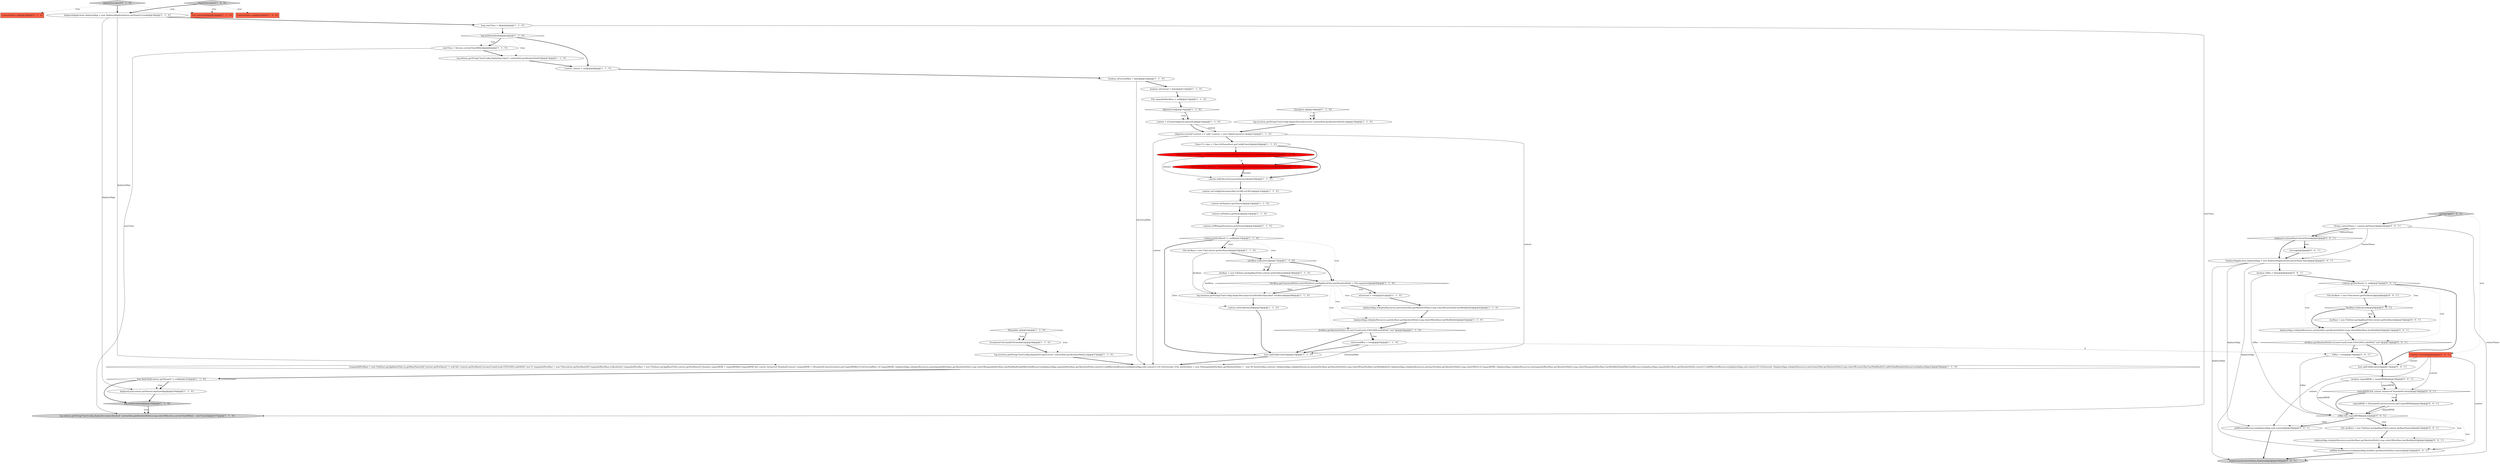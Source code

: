 digraph {
7 [style = filled, label = "long startTime = 0@@@4@@@['1', '1', '0']", fillcolor = white, shape = ellipse image = "AAA0AAABBB1BBB"];
34 [style = filled, label = "isExternal = true@@@41@@@['1', '1', '0']", fillcolor = white, shape = ellipse image = "AAA0AAABBB1BBB"];
66 [style = filled, label = "deployedApp.redeployResources.put(docBase.getAbsolutePath(),Long.valueOf(docBase.lastModified()))@@@24@@@['0', '0', '1']", fillcolor = white, shape = ellipse image = "AAA0AAABBB3BBB"];
45 [style = filled, label = "ContextName cn@@@2@@@['0', '1', '0']", fillcolor = tomato, shape = box image = "AAA0AAABBB2BBB"];
70 [style = filled, label = "unpackWAR && context instanceof StandardContext@@@19@@@['0', '0', '1']", fillcolor = white, shape = diamond image = "AAA0AAABBB3BBB"];
44 [style = filled, label = "log.warn(sm.getString(\"hostConfig.deployDescriptor.localDocBaseSpecified\",docBase))@@@49@@@['1', '1', '0']", fillcolor = white, shape = ellipse image = "AAA0AAABBB1BBB"];
32 [style = filled, label = "File docBase = new File(context.getDocBase())@@@36@@@['1', '1', '0']", fillcolor = white, shape = ellipse image = "AAA0AAABBB1BBB"];
53 [style = filled, label = "File docBase = new File(host.getAppBaseFile(),context.getBaseName())@@@23@@@['0', '0', '1']", fillcolor = white, shape = ellipse image = "AAA0AAABBB3BBB"];
23 [style = filled, label = "digesterLock@@@14@@@['1', '1', '0']", fillcolor = white, shape = diamond image = "AAA0AAABBB1BBB"];
22 [style = filled, label = "File expandedDocBase = null@@@12@@@['1', '1', '0']", fillcolor = white, shape = ellipse image = "AAA0AAABBB1BBB"];
19 [style = filled, label = "log.info(sm.getString(\"hostConfig.deployDescriptor\",contextXml.getAbsolutePath()))@@@7@@@['1', '1', '0']", fillcolor = white, shape = ellipse image = "AAA0AAABBB1BBB"];
55 [style = filled, label = "boolean isWar = false@@@6@@@['0', '0', '1']", fillcolor = white, shape = ellipse image = "AAA0AAABBB3BBB"];
58 [style = filled, label = "addWatchedResources(deployedApp,docBase.getAbsolutePath(),context)@@@25@@@['0', '0', '1']", fillcolor = white, shape = ellipse image = "AAA0AAABBB3BBB"];
21 [style = filled, label = "deployedApp.redeployResources.put(docBase.getAbsolutePath(),Long.valueOf(docBase.lastModified()))@@@43@@@['1', '1', '0']", fillcolor = white, shape = ellipse image = "AAA0AAABBB1BBB"];
20 [style = filled, label = "context.getDocBase() != null@@@35@@@['1', '1', '0']", fillcolor = white, shape = diamond image = "AAA0AAABBB1BBB"];
5 [style = filled, label = "startTime = System.currentTimeMillis()@@@6@@@['1', '1', '0']", fillcolor = white, shape = ellipse image = "AAA0AAABBB1BBB"];
0 [style = filled, label = "context.addLifecycleListener(listener)@@@30@@@['1', '1', '0']", fillcolor = white, shape = ellipse image = "AAA0AAABBB1BBB"];
57 [style = filled, label = "isWar && unpackWAR@@@22@@@['0', '0', '1']", fillcolor = white, shape = diamond image = "AAA0AAABBB3BBB"];
28 [style = filled, label = "!docBase.getCanonicalPath().startsWith(host.getAppBaseFile().getAbsolutePath() + File.separator)@@@40@@@['1', '1', '0']", fillcolor = white, shape = diamond image = "AAA0AAABBB1BBB"];
69 [style = filled, label = "Context context@@@2@@@['0', '0', '1']", fillcolor = tomato, shape = box image = "AAA0AAABBB3BBB"];
42 [style = filled, label = "DeployedApplication deployedApp = new DeployedApplication(cn.getName(),true)@@@3@@@['1', '1', '0']", fillcolor = white, shape = ellipse image = "AAA0AAABBB1BBB"];
27 [style = filled, label = "host.findChild(context.getName()) != null@@@103@@@['1', '1', '0']", fillcolor = white, shape = diamond image = "AAA0AAABBB1BBB"];
2 [style = filled, label = "log.isInfoEnabled()@@@106@@@['1', '1', '0']", fillcolor = lightgray, shape = diamond image = "AAA0AAABBB1BBB"];
35 [style = filled, label = "context.setWebappVersion(cn.getVersion())@@@34@@@['1', '1', '0']", fillcolor = white, shape = ellipse image = "AAA0AAABBB1BBB"];
41 [style = filled, label = "{digester.reset()if (context == null) {context = new FailedContext()}}@@@21@@@['1', '1', '0']", fillcolor = white, shape = ellipse image = "AAA0AAABBB1BBB"];
65 [style = filled, label = "!docBase.isAbsolute()@@@9@@@['0', '0', '1']", fillcolor = white, shape = diamond image = "AAA0AAABBB3BBB"];
39 [style = filled, label = "{expandedDocBase = new File(host.getAppBaseFile(),cn.getBaseName())if (context.getDocBase() != null && !context.getDocBase().toLowerCase(Locale.ENGLISH).endsWith(\".war\")) {expandedDocBase = new File(context.getDocBase())if (!expandedDocBase.isAbsolute()) {expandedDocBase = new File(host.getAppBaseFile(),context.getDocBase())}}boolean unpackWAR = unpackWARsif (unpackWAR && context instanceof StandardContext) {unpackWAR = ((StandardContext)context).getUnpackWAR()}if (isExternalWar) {if (unpackWAR) {deployedApp.redeployResources.put(expandedDocBase.getAbsolutePath(),Long.valueOf(expandedDocBase.lastModified()))addWatchedResources(deployedApp,expandedDocBase.getAbsolutePath(),context)}{addWatchedResources(deployedApp,null,context)}}{if (!isExternal) {File warDocBase = new File(expandedDocBase.getAbsolutePath() + \".war\")if (warDocBase.exists()) {deployedApp.redeployResources.put(warDocBase.getAbsolutePath(),Long.valueOf(warDocBase.lastModified()))}{deployedApp.redeployResources.put(warDocBase.getAbsolutePath(),Long.valueOf(0))}}if (unpackWAR) {deployedApp.redeployResources.put(expandedDocBase.getAbsolutePath(),Long.valueOf(expandedDocBase.lastModified()))addWatchedResources(deployedApp,expandedDocBase.getAbsolutePath(),context)}{addWatchedResources(deployedApp,null,context)}if (!isExternal) {deployedApp.redeployResources.put(contextXml.getAbsolutePath(),Long.valueOf(contextXml.lastModified()))}}addGlobalRedeployResources(deployedApp)}@@@59@@@['1', '1', '0']", fillcolor = white, shape = ellipse image = "AAA0AAABBB1BBB"];
50 [style = filled, label = "manageApp['0', '0', '1']", fillcolor = lightgray, shape = diamond image = "AAA0AAABBB3BBB"];
47 [style = filled, label = "deployDescriptor['0', '1', '0']", fillcolor = lightgray, shape = diamond image = "AAA0AAABBB2BBB"];
30 [style = filled, label = "deployedApp.redeployResources.put(contextXml.getAbsolutePath(),Long.valueOf(contextXml.lastModified()))@@@42@@@['1', '1', '0']", fillcolor = white, shape = ellipse image = "AAA0AAABBB1BBB"];
11 [style = filled, label = "log.isInfoEnabled()@@@5@@@['1', '1', '0']", fillcolor = white, shape = diamond image = "AAA0AAABBB1BBB"];
1 [style = filled, label = "LifecycleListener listener = (LifecycleListener)clazz.getDeclaredConstructor().newInstance()@@@29@@@['1', '0', '0']", fillcolor = red, shape = ellipse image = "AAA1AAABBB1BBB"];
9 [style = filled, label = "Class<?> clazz = Class.forName(host.getConfigClass())@@@28@@@['1', '1', '0']", fillcolor = white, shape = ellipse image = "AAA0AAABBB1BBB"];
16 [style = filled, label = "deployed.put(context.getName(),deployedApp)@@@104@@@['1', '1', '0']", fillcolor = white, shape = ellipse image = "AAA0AAABBB1BBB"];
14 [style = filled, label = "docBase.getAbsolutePath().toLowerCase(Locale.ENGLISH).endsWith(\".war\")@@@44@@@['1', '1', '0']", fillcolor = white, shape = diamond image = "AAA0AAABBB1BBB"];
24 [style = filled, label = "ContextName cn@@@2@@@['1', '0', '0']", fillcolor = tomato, shape = box image = "AAA0AAABBB1BBB"];
26 [style = filled, label = "host.addChild(context)@@@53@@@['1', '1', '0']", fillcolor = white, shape = ellipse image = "AAA0AAABBB1BBB"];
40 [style = filled, label = "context.setName(cn.getName())@@@32@@@['1', '1', '0']", fillcolor = white, shape = ellipse image = "AAA0AAABBB1BBB"];
33 [style = filled, label = "ExceptionUtils.handleThrowable(t)@@@56@@@['1', '1', '0']", fillcolor = white, shape = ellipse image = "AAA0AAABBB1BBB"];
59 [style = filled, label = "deployed.containsKey(contextName)@@@4@@@['0', '0', '1']", fillcolor = white, shape = diamond image = "AAA0AAABBB3BBB"];
31 [style = filled, label = "deployDescriptor['1', '0', '0']", fillcolor = lightgray, shape = diamond image = "AAA0AAABBB1BBB"];
4 [style = filled, label = "boolean isExternal = false@@@11@@@['1', '1', '0']", fillcolor = white, shape = ellipse image = "AAA0AAABBB1BBB"];
38 [style = filled, label = "context.setDocBase(null)@@@50@@@['1', '1', '0']", fillcolor = white, shape = ellipse image = "AAA0AAABBB1BBB"];
54 [style = filled, label = "boolean unpackWAR = unpackWARs@@@18@@@['0', '0', '1']", fillcolor = white, shape = ellipse image = "AAA0AAABBB3BBB"];
37 [style = filled, label = "File contextXml@@@2@@@['1', '1', '0']", fillcolor = tomato, shape = box image = "AAA0AAABBB1BBB"];
12 [style = filled, label = "log.error(sm.getString(\"hostConfig.deployDescriptor.error\",contextXml.getAbsolutePath()),e)@@@19@@@['1', '1', '0']", fillcolor = white, shape = ellipse image = "AAA0AAABBB1BBB"];
29 [style = filled, label = "log.error(sm.getString(\"hostConfig.deployDescriptor.error\",contextXml.getAbsolutePath()),t)@@@57@@@['1', '1', '0']", fillcolor = white, shape = ellipse image = "AAA0AAABBB1BBB"];
17 [style = filled, label = "context.setPath(cn.getPath())@@@33@@@['1', '1', '0']", fillcolor = white, shape = ellipse image = "AAA0AAABBB1BBB"];
18 [style = filled, label = "!docBase.isAbsolute()@@@37@@@['1', '1', '0']", fillcolor = white, shape = diamond image = "AAA0AAABBB1BBB"];
48 [style = filled, label = "docBase.getAbsolutePath().toLowerCase(Locale.ENGLISH).endsWith(\".war\")@@@13@@@['0', '0', '1']", fillcolor = white, shape = diamond image = "AAA0AAABBB3BBB"];
51 [style = filled, label = "String contextName = context.getName()@@@3@@@['0', '0', '1']", fillcolor = white, shape = ellipse image = "AAA0AAABBB3BBB"];
56 [style = filled, label = "DeployedApplication deployedApp = new DeployedApplication(contextName,false)@@@5@@@['0', '0', '1']", fillcolor = white, shape = ellipse image = "AAA0AAABBB3BBB"];
62 [style = filled, label = "deployed.put(contextName,deployedApp)@@@30@@@['0', '0', '1']", fillcolor = lightgray, shape = ellipse image = "AAA0AAABBB3BBB"];
10 [style = filled, label = "context.setConfigFile(contextXml.toURI().toURL())@@@31@@@['1', '1', '0']", fillcolor = white, shape = ellipse image = "AAA0AAABBB1BBB"];
6 [style = filled, label = "context = (Context)digester.parse(fis)@@@16@@@['1', '1', '0']", fillcolor = white, shape = ellipse image = "AAA0AAABBB1BBB"];
15 [style = filled, label = "log.info(sm.getString(\"hostConfig.deployDescriptor.finished\",contextXml.getAbsolutePath(),Long.valueOf(System.currentTimeMillis() - startTime)))@@@107@@@['1', '1', '0']", fillcolor = lightgray, shape = ellipse image = "AAA0AAABBB1BBB"];
60 [style = filled, label = "context.getDocBase() != null@@@7@@@['0', '0', '1']", fillcolor = white, shape = diamond image = "AAA0AAABBB3BBB"];
43 [style = filled, label = "Exception e@@@18@@@['1', '1', '0']", fillcolor = white, shape = diamond image = "AAA0AAABBB1BBB"];
36 [style = filled, label = "isExternalWar = true@@@45@@@['1', '1', '0']", fillcolor = white, shape = ellipse image = "AAA0AAABBB1BBB"];
8 [style = filled, label = "docBase = new File(host.getAppBaseFile(),context.getDocBase())@@@38@@@['1', '1', '0']", fillcolor = white, shape = ellipse image = "AAA0AAABBB1BBB"];
25 [style = filled, label = "Throwable t@@@55@@@['1', '1', '0']", fillcolor = white, shape = diamond image = "AAA0AAABBB1BBB"];
64 [style = filled, label = "return@@@4@@@['0', '0', '1']", fillcolor = white, shape = ellipse image = "AAA0AAABBB3BBB"];
3 [style = filled, label = "Context context = null@@@9@@@['1', '1', '0']", fillcolor = white, shape = ellipse image = "AAA0AAABBB1BBB"];
67 [style = filled, label = "deployedApp.redeployResources.put(docBase.getAbsolutePath(),Long.valueOf(docBase.lastModified()))@@@12@@@['0', '0', '1']", fillcolor = white, shape = ellipse image = "AAA0AAABBB3BBB"];
71 [style = filled, label = "File docBase = new File(context.getDocBase())@@@8@@@['0', '0', '1']", fillcolor = white, shape = ellipse image = "AAA0AAABBB3BBB"];
68 [style = filled, label = "docBase = new File(host.getAppBaseFile(),context.getDocBase())@@@10@@@['0', '0', '1']", fillcolor = white, shape = ellipse image = "AAA0AAABBB3BBB"];
46 [style = filled, label = "LifecycleListener listener = (LifecycleListener)clazz.getConstructor().newInstance()@@@29@@@['0', '1', '0']", fillcolor = red, shape = ellipse image = "AAA1AAABBB2BBB"];
61 [style = filled, label = "isWar = true@@@14@@@['0', '0', '1']", fillcolor = white, shape = ellipse image = "AAA0AAABBB3BBB"];
13 [style = filled, label = "boolean isExternalWar = false@@@10@@@['1', '1', '0']", fillcolor = white, shape = ellipse image = "AAA0AAABBB1BBB"];
63 [style = filled, label = "host.addChild(context)@@@17@@@['0', '0', '1']", fillcolor = white, shape = ellipse image = "AAA0AAABBB3BBB"];
49 [style = filled, label = "addWatchedResources(deployedApp,null,context)@@@28@@@['0', '0', '1']", fillcolor = white, shape = ellipse image = "AAA0AAABBB3BBB"];
52 [style = filled, label = "unpackWAR = ((StandardContext)context).getUnpackWAR()@@@20@@@['0', '0', '1']", fillcolor = white, shape = ellipse image = "AAA0AAABBB3BBB"];
65->67 [style = bold, label=""];
46->0 [style = bold, label=""];
25->33 [style = bold, label=""];
60->48 [style = dotted, label="true"];
28->21 [style = dotted, label="true"];
20->26 [style = bold, label=""];
67->48 [style = bold, label=""];
8->44 [style = solid, label="docBase"];
28->14 [style = dotted, label="true"];
2->15 [style = dotted, label="true"];
60->71 [style = bold, label=""];
41->9 [style = bold, label=""];
48->61 [style = bold, label=""];
42->39 [style = solid, label="deployedApp"];
25->29 [style = dotted, label="true"];
47->37 [style = dotted, label="true"];
57->66 [style = dotted, label="true"];
56->62 [style = solid, label="deployedApp"];
28->30 [style = dotted, label="true"];
58->62 [style = bold, label=""];
69->58 [style = solid, label="context"];
65->68 [style = bold, label=""];
2->15 [style = bold, label=""];
6->41 [style = bold, label=""];
60->63 [style = bold, label=""];
20->18 [style = dotted, label="true"];
70->57 [style = bold, label=""];
38->26 [style = bold, label=""];
1->0 [style = solid, label="listener"];
42->16 [style = solid, label="deployedApp"];
28->38 [style = dotted, label="false"];
32->18 [style = bold, label=""];
69->70 [style = solid, label="context"];
71->65 [style = bold, label=""];
19->3 [style = bold, label=""];
27->2 [style = bold, label=""];
17->35 [style = bold, label=""];
55->60 [style = bold, label=""];
8->28 [style = bold, label=""];
59->64 [style = bold, label=""];
7->11 [style = bold, label=""];
43->12 [style = dotted, label="true"];
51->56 [style = solid, label="contextName"];
29->39 [style = bold, label=""];
35->20 [style = bold, label=""];
63->54 [style = bold, label=""];
11->5 [style = dotted, label="true"];
18->8 [style = dotted, label="true"];
1->0 [style = bold, label=""];
27->16 [style = bold, label=""];
49->62 [style = bold, label=""];
22->23 [style = bold, label=""];
18->28 [style = bold, label=""];
44->38 [style = bold, label=""];
56->49 [style = solid, label="deployedApp"];
33->29 [style = bold, label=""];
12->41 [style = bold, label=""];
61->57 [style = solid, label="isWar"];
43->12 [style = bold, label=""];
1->46 [style = dashed, label="0"];
40->17 [style = bold, label=""];
69->63 [style = solid, label="context"];
13->39 [style = solid, label="isExternalWar"];
42->7 [style = bold, label=""];
11->19 [style = dotted, label="true"];
56->58 [style = solid, label="deployedApp"];
9->1 [style = bold, label=""];
59->56 [style = bold, label=""];
61->63 [style = bold, label=""];
54->70 [style = bold, label=""];
4->22 [style = bold, label=""];
57->53 [style = bold, label=""];
28->34 [style = dotted, label="true"];
14->36 [style = bold, label=""];
47->42 [style = bold, label=""];
70->52 [style = dotted, label="true"];
69->49 [style = solid, label="context"];
9->46 [style = bold, label=""];
41->26 [style = solid, label="context"];
32->44 [style = solid, label="docBase"];
65->68 [style = dotted, label="true"];
66->58 [style = bold, label=""];
5->19 [style = bold, label=""];
59->64 [style = dotted, label="true"];
31->42 [style = bold, label=""];
11->5 [style = bold, label=""];
57->53 [style = dotted, label="true"];
30->21 [style = bold, label=""];
54->70 [style = solid, label="unpackWAR"];
57->58 [style = dotted, label="true"];
11->3 [style = bold, label=""];
23->6 [style = bold, label=""];
7->15 [style = solid, label="startTime"];
10->40 [style = bold, label=""];
51->59 [style = solid, label="contextName"];
18->8 [style = bold, label=""];
57->49 [style = dotted, label="false"];
51->62 [style = solid, label="contextName"];
36->39 [style = solid, label="isExternalWar"];
21->14 [style = bold, label=""];
27->16 [style = dotted, label="true"];
25->33 [style = dotted, label="true"];
31->37 [style = dotted, label="true"];
68->67 [style = bold, label=""];
28->34 [style = bold, label=""];
23->6 [style = dotted, label="true"];
41->39 [style = solid, label="context"];
47->45 [style = dotted, label="true"];
50->69 [style = dotted, label="true"];
20->32 [style = bold, label=""];
60->65 [style = dotted, label="true"];
5->15 [style = solid, label="startTime"];
36->26 [style = bold, label=""];
46->0 [style = solid, label="listener"];
48->61 [style = dotted, label="true"];
39->27 [style = bold, label=""];
16->2 [style = bold, label=""];
60->67 [style = dotted, label="true"];
34->30 [style = bold, label=""];
26->39 [style = bold, label=""];
55->57 [style = solid, label="isWar"];
14->36 [style = dotted, label="true"];
6->41 [style = solid, label="context"];
52->57 [style = solid, label="unpackWAR"];
60->71 [style = dotted, label="true"];
51->59 [style = bold, label=""];
14->26 [style = bold, label=""];
0->10 [style = bold, label=""];
64->56 [style = bold, label=""];
28->44 [style = dotted, label="false"];
20->28 [style = dotted, label="true"];
53->66 [style = bold, label=""];
50->51 [style = bold, label=""];
36->61 [style = dashed, label="0"];
70->52 [style = bold, label=""];
28->44 [style = bold, label=""];
3->13 [style = bold, label=""];
48->63 [style = bold, label=""];
57->49 [style = bold, label=""];
31->24 [style = dotted, label="true"];
52->57 [style = bold, label=""];
54->57 [style = solid, label="unpackWAR"];
20->32 [style = dotted, label="true"];
56->55 [style = bold, label=""];
13->4 [style = bold, label=""];
}
